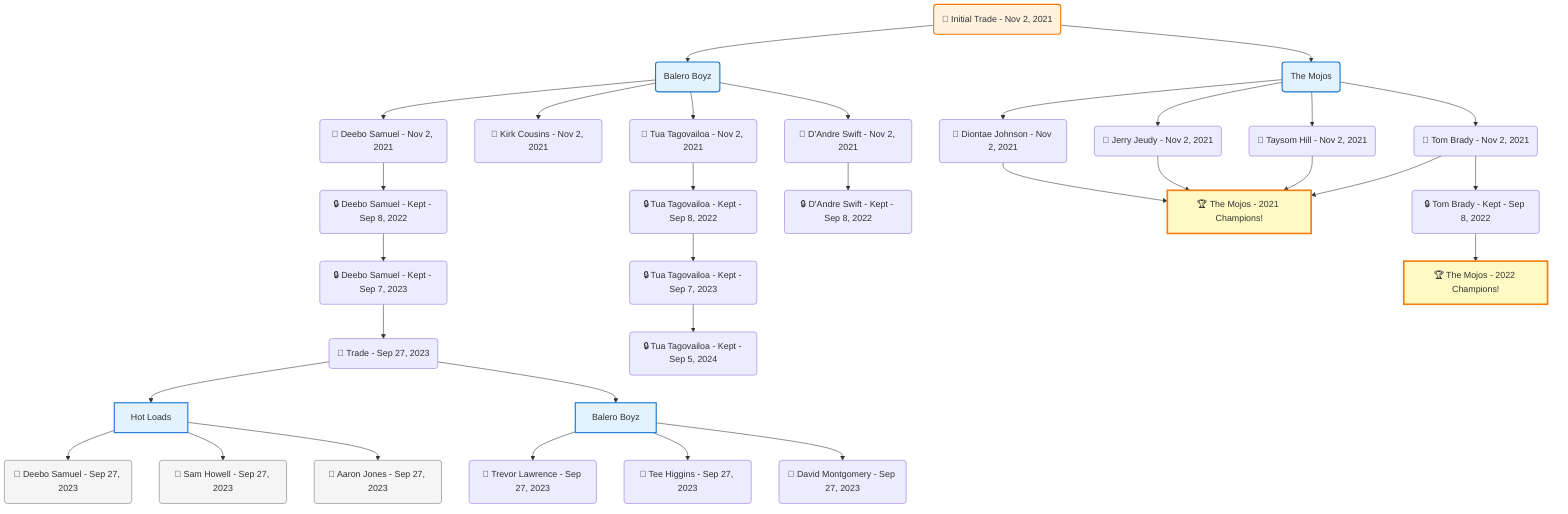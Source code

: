 flowchart TD

    TRADE_MAIN("🔄 Initial Trade - Nov 2, 2021")
    TEAM_1("Balero Boyz")
    TEAM_2("The Mojos")
    NODE_2b74e28a-16aa-484b-aed1-48c88f0a48fc("🔄 Deebo Samuel - Nov 2, 2021")
    NODE_0ac39663-8a17-4702-8783-a8d636accdfe("🔒 Deebo Samuel - Kept - Sep 8, 2022")
    NODE_732e0825-3200-44eb-88f5-892f888ff987("🔒 Deebo Samuel - Kept - Sep 7, 2023")
    TRADE_a87ca260-7a67-4fda-b702-48aca8c93813_3("🔄 Trade - Sep 27, 2023")
    TEAM_8e9f18ff-62c3-40e8-bb10-32f74cf4ee33_4["Hot Loads"]
    NODE_c8106337-9eec-4786-b963-273acb19ea43("🔄 Deebo Samuel - Sep 27, 2023")
    NODE_b53204e1-97f3-4b20-94c4-113c02694b27("🔄 Sam Howell - Sep 27, 2023")
    NODE_4a0dd846-1b74-448d-96e3-1362af9ea147("🔄 Aaron Jones - Sep 27, 2023")
    TEAM_2feaf03e-fb22-498e-ac8f-e596b6ba7810_5["Balero Boyz"]
    NODE_a226803a-f683-470b-9e1b-2d3be487344a("🔄 Trevor Lawrence - Sep 27, 2023")
    NODE_d1321948-0010-45b8-9f9c-50ed5e494a00("🔄 Tee Higgins - Sep 27, 2023")
    NODE_c76d0f13-8bb8-4e7e-ad9e-8f2498ccd9f8("🔄 David Montgomery - Sep 27, 2023")
    NODE_c08325a9-393f-4c0f-a6b3-52e92d2c6814("🔄 Diontae Johnson - Nov 2, 2021")
    CHAMP_bbe2d0ad-54cf-4c22-be82-b2a5f262a157_2021["🏆 The Mojos - 2021 Champions!"]
    NODE_3a0e7723-ad1d-4624-83a9-64e36a2836c2("🔄 Jerry Jeudy - Nov 2, 2021")
    NODE_f7bc687e-ab4d-4272-b0e7-7aa2e585cdbc("🔄 Taysom Hill - Nov 2, 2021")
    NODE_e2439a48-5038-46a9-aabb-7eee9f73bc6c("🔄 Kirk Cousins - Nov 2, 2021")
    NODE_27f0180e-24c8-449b-a324-916d871905a4("🔄 Tom Brady - Nov 2, 2021")
    NODE_1a7255fc-5bd3-47a2-bd7b-2d55ae1e85e0("🔒 Tom Brady - Kept - Sep 8, 2022")
    CHAMP_bbe2d0ad-54cf-4c22-be82-b2a5f262a157_2022["🏆 The Mojos - 2022 Champions!"]
    NODE_d4a74ede-ff56-49a1-9bb0-943494afbdf5("🔄 Tua Tagovailoa - Nov 2, 2021")
    NODE_aaf779ba-39c8-4bcd-a1bb-a1ed58117ac8("🔒 Tua Tagovailoa - Kept - Sep 8, 2022")
    NODE_a1634b7e-959d-4669-815d-2cab859f2d15("🔒 Tua Tagovailoa - Kept - Sep 7, 2023")
    NODE_9fdca591-5940-4a2c-a99d-046a644db761("🔒 Tua Tagovailoa - Kept - Sep 5, 2024")
    NODE_43b36d55-4b30-4bbb-a10f-963af3cd2e07("🔄 D'Andre Swift - Nov 2, 2021")
    NODE_eadbbdf3-1df2-429d-aa6c-7f7a9fac97bb("🔒 D'Andre Swift - Kept - Sep 8, 2022")

    TRADE_MAIN --> TEAM_1
    TRADE_MAIN --> TEAM_2
    TEAM_1 --> NODE_2b74e28a-16aa-484b-aed1-48c88f0a48fc
    NODE_2b74e28a-16aa-484b-aed1-48c88f0a48fc --> NODE_0ac39663-8a17-4702-8783-a8d636accdfe
    NODE_0ac39663-8a17-4702-8783-a8d636accdfe --> NODE_732e0825-3200-44eb-88f5-892f888ff987
    NODE_732e0825-3200-44eb-88f5-892f888ff987 --> TRADE_a87ca260-7a67-4fda-b702-48aca8c93813_3
    TRADE_a87ca260-7a67-4fda-b702-48aca8c93813_3 --> TEAM_8e9f18ff-62c3-40e8-bb10-32f74cf4ee33_4
    TEAM_8e9f18ff-62c3-40e8-bb10-32f74cf4ee33_4 --> NODE_c8106337-9eec-4786-b963-273acb19ea43
    TEAM_8e9f18ff-62c3-40e8-bb10-32f74cf4ee33_4 --> NODE_b53204e1-97f3-4b20-94c4-113c02694b27
    TEAM_8e9f18ff-62c3-40e8-bb10-32f74cf4ee33_4 --> NODE_4a0dd846-1b74-448d-96e3-1362af9ea147
    TRADE_a87ca260-7a67-4fda-b702-48aca8c93813_3 --> TEAM_2feaf03e-fb22-498e-ac8f-e596b6ba7810_5
    TEAM_2feaf03e-fb22-498e-ac8f-e596b6ba7810_5 --> NODE_a226803a-f683-470b-9e1b-2d3be487344a
    TEAM_2feaf03e-fb22-498e-ac8f-e596b6ba7810_5 --> NODE_d1321948-0010-45b8-9f9c-50ed5e494a00
    TEAM_2feaf03e-fb22-498e-ac8f-e596b6ba7810_5 --> NODE_c76d0f13-8bb8-4e7e-ad9e-8f2498ccd9f8
    TEAM_2 --> NODE_c08325a9-393f-4c0f-a6b3-52e92d2c6814
    NODE_c08325a9-393f-4c0f-a6b3-52e92d2c6814 --> CHAMP_bbe2d0ad-54cf-4c22-be82-b2a5f262a157_2021
    TEAM_2 --> NODE_3a0e7723-ad1d-4624-83a9-64e36a2836c2
    NODE_3a0e7723-ad1d-4624-83a9-64e36a2836c2 --> CHAMP_bbe2d0ad-54cf-4c22-be82-b2a5f262a157_2021
    TEAM_2 --> NODE_f7bc687e-ab4d-4272-b0e7-7aa2e585cdbc
    NODE_f7bc687e-ab4d-4272-b0e7-7aa2e585cdbc --> CHAMP_bbe2d0ad-54cf-4c22-be82-b2a5f262a157_2021
    TEAM_1 --> NODE_e2439a48-5038-46a9-aabb-7eee9f73bc6c
    TEAM_2 --> NODE_27f0180e-24c8-449b-a324-916d871905a4
    NODE_27f0180e-24c8-449b-a324-916d871905a4 --> CHAMP_bbe2d0ad-54cf-4c22-be82-b2a5f262a157_2021
    NODE_27f0180e-24c8-449b-a324-916d871905a4 --> NODE_1a7255fc-5bd3-47a2-bd7b-2d55ae1e85e0
    NODE_1a7255fc-5bd3-47a2-bd7b-2d55ae1e85e0 --> CHAMP_bbe2d0ad-54cf-4c22-be82-b2a5f262a157_2022
    TEAM_1 --> NODE_d4a74ede-ff56-49a1-9bb0-943494afbdf5
    NODE_d4a74ede-ff56-49a1-9bb0-943494afbdf5 --> NODE_aaf779ba-39c8-4bcd-a1bb-a1ed58117ac8
    NODE_aaf779ba-39c8-4bcd-a1bb-a1ed58117ac8 --> NODE_a1634b7e-959d-4669-815d-2cab859f2d15
    NODE_a1634b7e-959d-4669-815d-2cab859f2d15 --> NODE_9fdca591-5940-4a2c-a99d-046a644db761
    TEAM_1 --> NODE_43b36d55-4b30-4bbb-a10f-963af3cd2e07
    NODE_43b36d55-4b30-4bbb-a10f-963af3cd2e07 --> NODE_eadbbdf3-1df2-429d-aa6c-7f7a9fac97bb

    %% Node styling
    classDef teamNode fill:#e3f2fd,stroke:#1976d2,stroke-width:2px
    classDef tradeNode fill:#fff3e0,stroke:#f57c00,stroke-width:2px
    classDef playerNode fill:#f3e5f5,stroke:#7b1fa2,stroke-width:1px
    classDef nonRootPlayerNode fill:#f5f5f5,stroke:#757575,stroke-width:1px
    classDef endNode fill:#ffebee,stroke:#c62828,stroke-width:2px
    classDef waiverNode fill:#e8f5e8,stroke:#388e3c,stroke-width:2px
    classDef championshipNode fill:#fff9c4,stroke:#f57f17,stroke-width:3px

    class TEAM_1,TEAM_2,TEAM_8e9f18ff-62c3-40e8-bb10-32f74cf4ee33_4,TEAM_2feaf03e-fb22-498e-ac8f-e596b6ba7810_5 teamNode
    class CHAMP_bbe2d0ad-54cf-4c22-be82-b2a5f262a157_2021,CHAMP_bbe2d0ad-54cf-4c22-be82-b2a5f262a157_2022 championshipNode
    class NODE_c8106337-9eec-4786-b963-273acb19ea43,NODE_b53204e1-97f3-4b20-94c4-113c02694b27,NODE_4a0dd846-1b74-448d-96e3-1362af9ea147 nonRootPlayerNode
    class TRADE_MAIN tradeNode